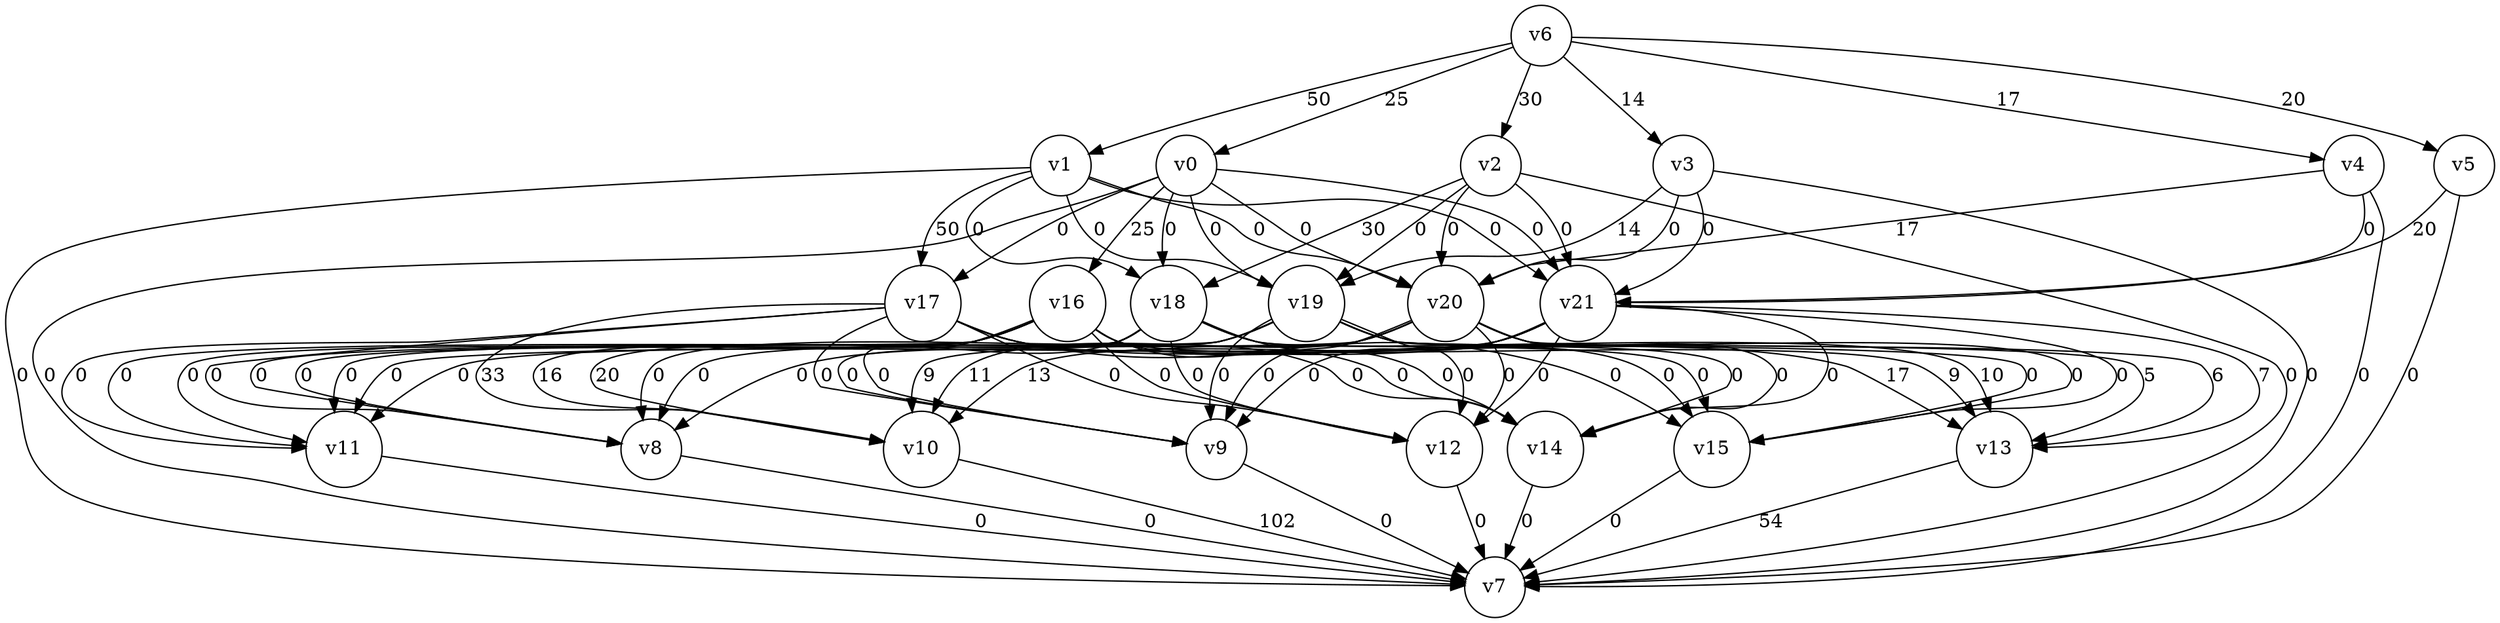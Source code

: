 digraph
{
	node [shape=circle, label="v0"] 0;
	node [shape=circle, label="v1"] 1;
	node [shape=circle, label="v2"] 2;
	node [shape=circle, label="v3"] 3;
	node [shape=circle, label="v4"] 4;
	node [shape=circle, label="v5"] 5;
	node [shape=circle, label="v6"] 6;
	node [shape=circle, label="v7"] 7;
	node [shape=circle, label="v8"] 8;
	node [shape=circle, label="v9"] 9;
	node [shape=circle, label="v10"] 10;
	node [shape=circle, label="v11"] 11;
	node [shape=circle, label="v12"] 12;
	node [shape=circle, label="v13"] 13;
	node [shape=circle, label="v14"] 14;
	node [shape=circle, label="v15"] 15;
	node [shape=circle, label="v16"] 16;
	node [shape=circle, label="v17"] 17;
	node [shape=circle, label="v18"] 18;
	node [shape=circle, label="v19"] 19;
	node [shape=circle, label="v20"] 20;
	node [shape=circle, label="v21"] 21;
	0 -> 7 [label="0"]
	0 -> 16 [label="25"]
	0 -> 17 [label="0"]
	0 -> 18 [label="0"]
	0 -> 19 [label="0"]
	0 -> 20 [label="0"]
	0 -> 21 [label="0"]
	1 -> 7 [label="0"]
	1 -> 17 [label="50"]
	1 -> 18 [label="0"]
	1 -> 19 [label="0"]
	1 -> 20 [label="0"]
	1 -> 21 [label="0"]
	2 -> 7 [label="0"]
	2 -> 18 [label="30"]
	2 -> 19 [label="0"]
	2 -> 20 [label="0"]
	2 -> 21 [label="0"]
	3 -> 7 [label="0"]
	3 -> 19 [label="14"]
	3 -> 20 [label="0"]
	3 -> 21 [label="0"]
	4 -> 7 [label="0"]
	4 -> 20 [label="17"]
	4 -> 21 [label="0"]
	5 -> 7 [label="0"]
	5 -> 21 [label="20"]
	6 -> 0 [label="25"]
	6 -> 1 [label="50"]
	6 -> 2 [label="30"]
	6 -> 3 [label="14"]
	6 -> 4 [label="17"]
	6 -> 5 [label="20"]
	8 -> 7 [label="0"]
	9 -> 7 [label="0"]
	10 -> 7 [label="102"]
	11 -> 7 [label="0"]
	12 -> 7 [label="0"]
	13 -> 7 [label="54"]
	14 -> 7 [label="0"]
	15 -> 7 [label="0"]
	16 -> 8 [label="0"]
	16 -> 9 [label="0"]
	16 -> 10 [label="16"]
	16 -> 11 [label="0"]
	16 -> 12 [label="0"]
	16 -> 13 [label="9"]
	16 -> 14 [label="0"]
	16 -> 15 [label="0"]
	17 -> 8 [label="0"]
	17 -> 9 [label="0"]
	17 -> 10 [label="33"]
	17 -> 11 [label="0"]
	17 -> 12 [label="0"]
	17 -> 13 [label="17"]
	17 -> 14 [label="0"]
	17 -> 15 [label="0"]
	18 -> 8 [label="0"]
	18 -> 9 [label="0"]
	18 -> 10 [label="20"]
	18 -> 11 [label="0"]
	18 -> 12 [label="0"]
	18 -> 13 [label="10"]
	18 -> 14 [label="0"]
	18 -> 15 [label="0"]
	19 -> 8 [label="0"]
	19 -> 9 [label="0"]
	19 -> 10 [label="9"]
	19 -> 11 [label="0"]
	19 -> 12 [label="0"]
	19 -> 13 [label="5"]
	19 -> 14 [label="0"]
	19 -> 15 [label="0"]
	20 -> 8 [label="0"]
	20 -> 9 [label="0"]
	20 -> 10 [label="11"]
	20 -> 11 [label="0"]
	20 -> 12 [label="0"]
	20 -> 13 [label="6"]
	20 -> 14 [label="0"]
	20 -> 15 [label="0"]
	21 -> 8 [label="0"]
	21 -> 9 [label="0"]
	21 -> 10 [label="13"]
	21 -> 11 [label="0"]
	21 -> 12 [label="0"]
	21 -> 13 [label="7"]
	21 -> 14 [label="0"]
	21 -> 15 [label="0"]
}
